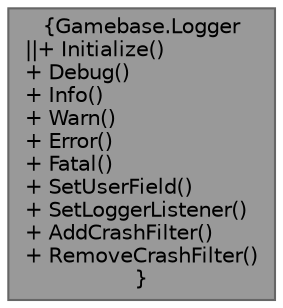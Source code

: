 digraph "Gamebase.Logger"
{
 // LATEX_PDF_SIZE
  bgcolor="transparent";
  edge [fontname=Helvetica,fontsize=10,labelfontname=Helvetica,labelfontsize=10];
  node [fontname=Helvetica,fontsize=10,shape=box,height=0.2,width=0.4];
  Node1 [label="{Gamebase.Logger\n||+ Initialize()\l+ Debug()\l+ Info()\l+ Warn()\l+ Error()\l+ Fatal()\l+ SetUserField()\l+ SetLoggerListener()\l+ AddCrashFilter()\l+ RemoveCrashFilter()\l}",height=0.2,width=0.4,color="gray40", fillcolor="grey60", style="filled", fontcolor="black",tooltip="Send a log to Log & Crash Server."];
}
